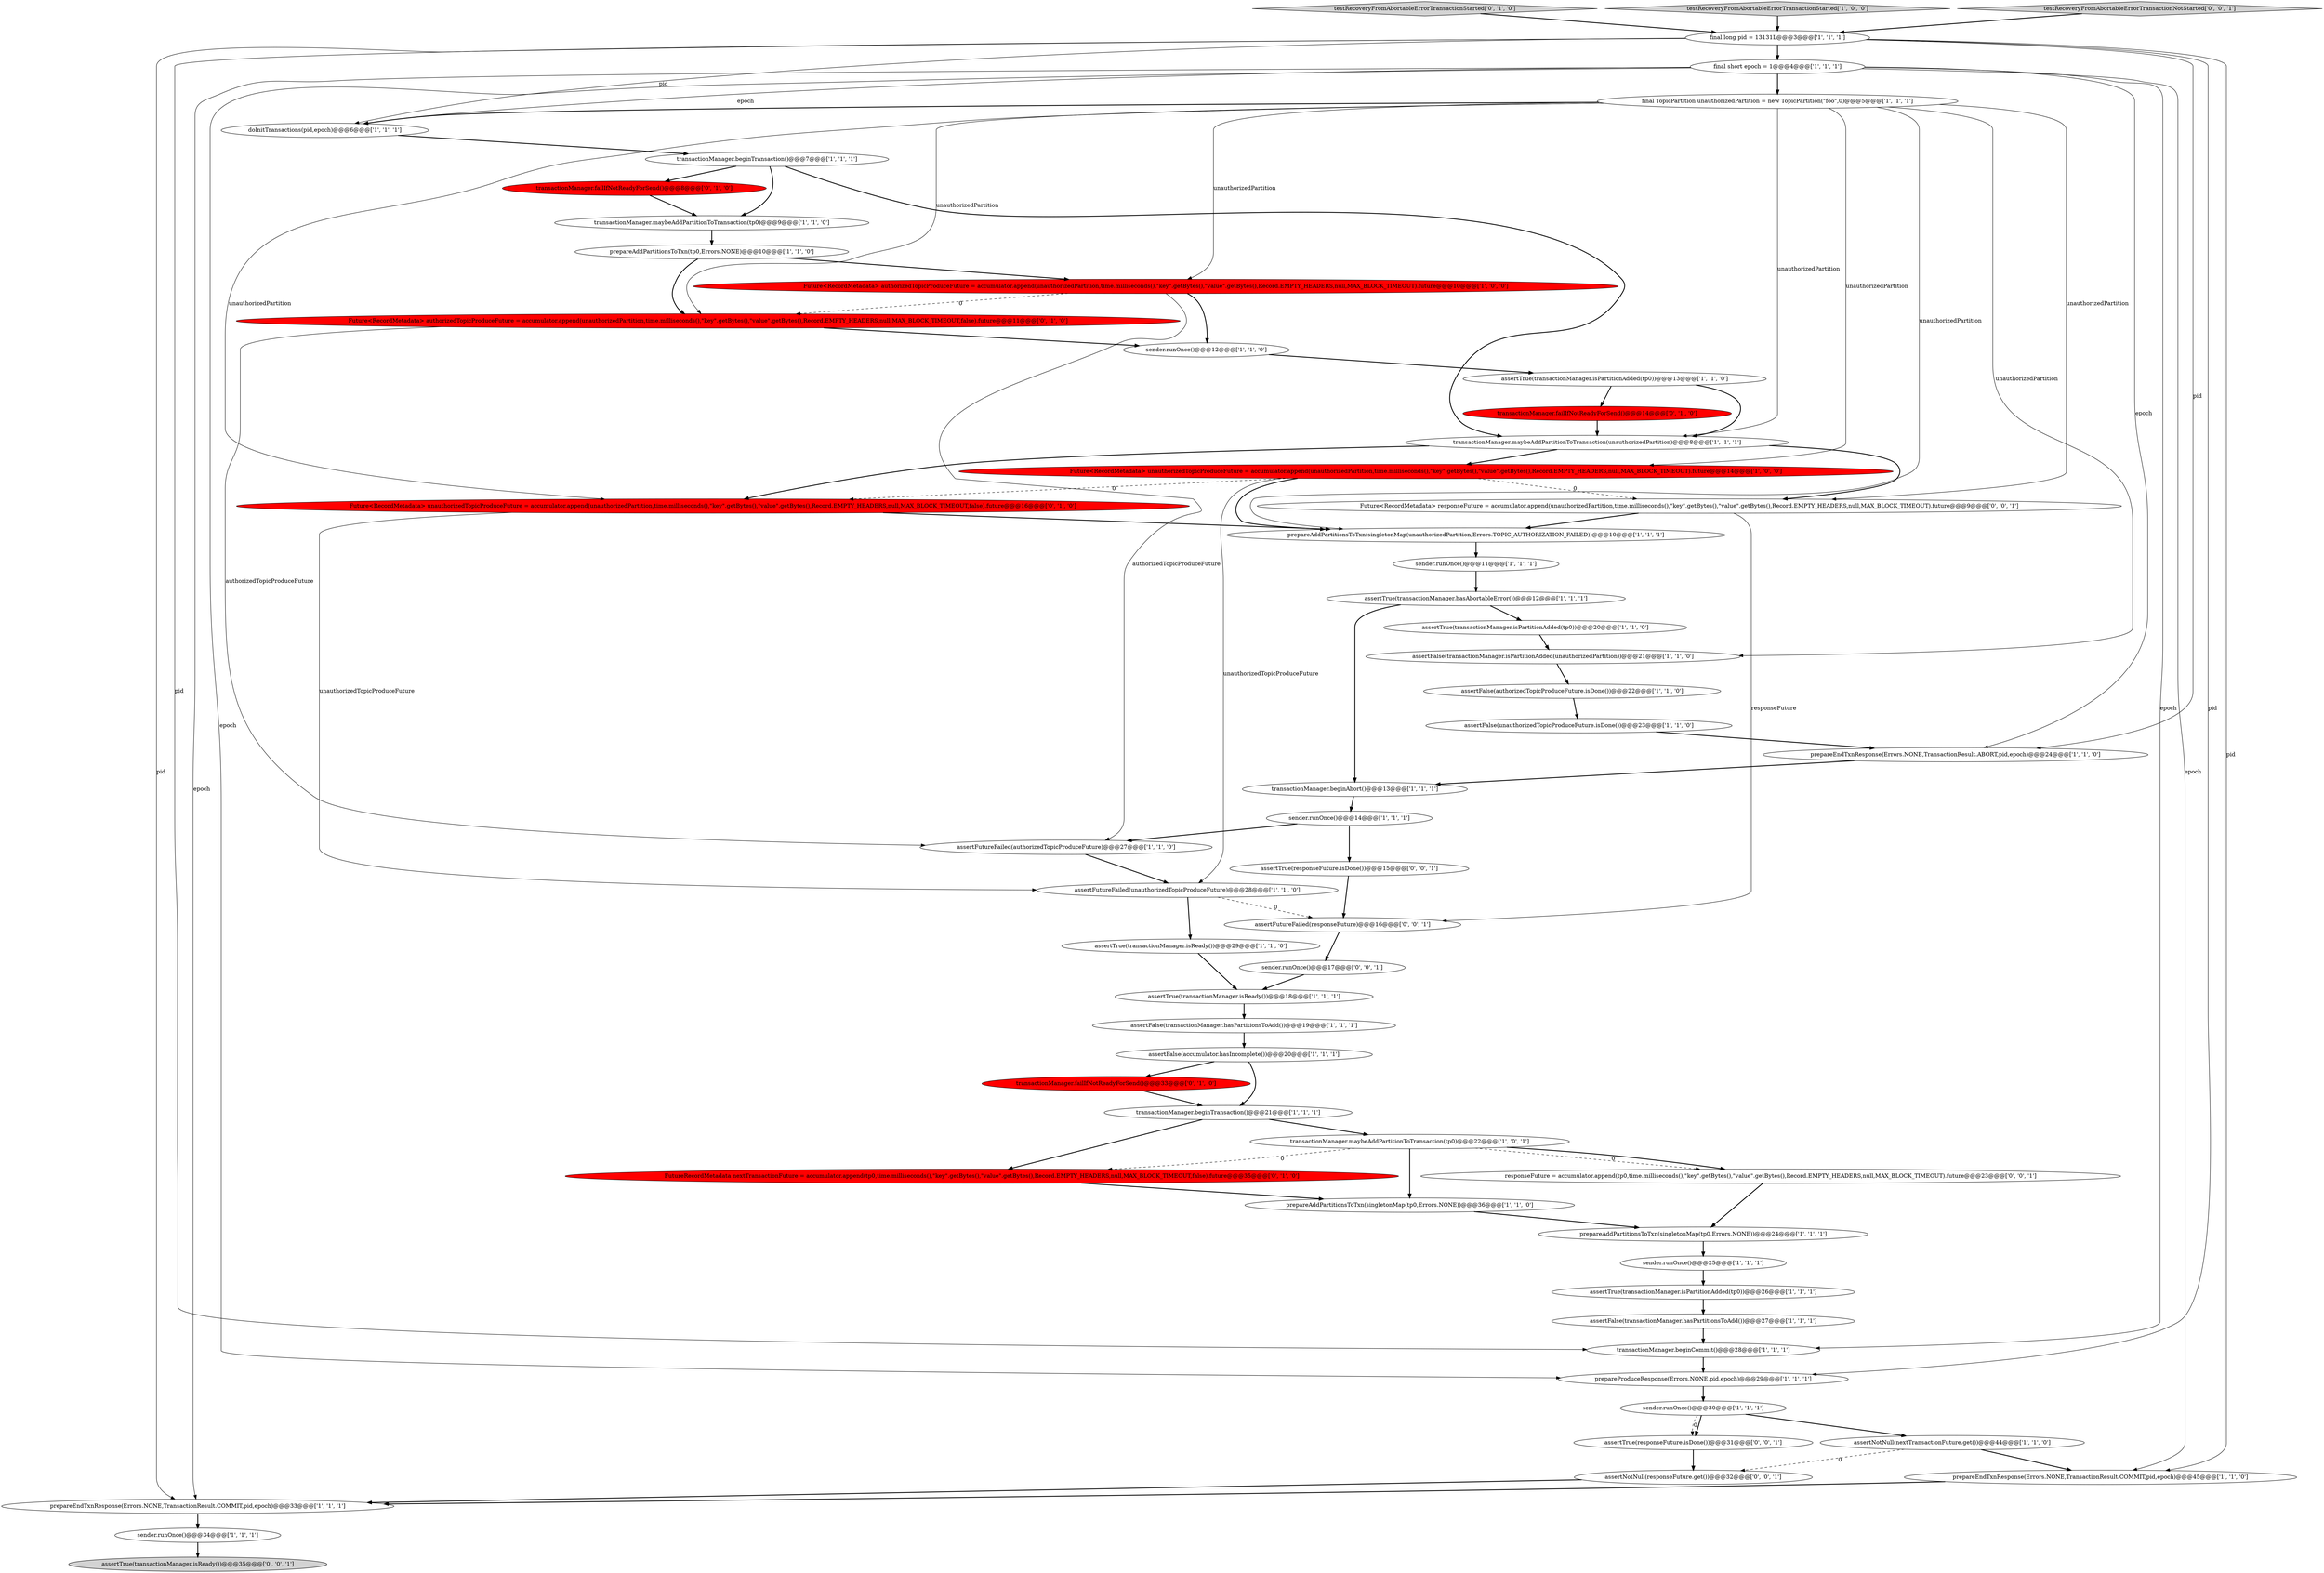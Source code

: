 digraph {
28 [style = filled, label = "Future<RecordMetadata> authorizedTopicProduceFuture = accumulator.append(unauthorizedPartition,time.milliseconds(),\"key\".getBytes(),\"value\".getBytes(),Record.EMPTY_HEADERS,null,MAX_BLOCK_TIMEOUT).future@@@10@@@['1', '0', '0']", fillcolor = red, shape = ellipse image = "AAA1AAABBB1BBB"];
51 [style = filled, label = "responseFuture = accumulator.append(tp0,time.milliseconds(),\"key\".getBytes(),\"value\".getBytes(),Record.EMPTY_HEADERS,null,MAX_BLOCK_TIMEOUT).future@@@23@@@['0', '0', '1']", fillcolor = white, shape = ellipse image = "AAA0AAABBB3BBB"];
17 [style = filled, label = "assertFalse(accumulator.hasIncomplete())@@@20@@@['1', '1', '1']", fillcolor = white, shape = ellipse image = "AAA0AAABBB1BBB"];
58 [style = filled, label = "sender.runOnce()@@@17@@@['0', '0', '1']", fillcolor = white, shape = ellipse image = "AAA0AAABBB3BBB"];
43 [style = filled, label = "testRecoveryFromAbortableErrorTransactionStarted['0', '1', '0']", fillcolor = lightgray, shape = diamond image = "AAA0AAABBB2BBB"];
41 [style = filled, label = "transactionManager.maybeAddPartitionToTransaction(tp0)@@@9@@@['1', '1', '0']", fillcolor = white, shape = ellipse image = "AAA0AAABBB1BBB"];
35 [style = filled, label = "prepareAddPartitionsToTxn(singletonMap(tp0,Errors.NONE))@@@36@@@['1', '1', '0']", fillcolor = white, shape = ellipse image = "AAA0AAABBB1BBB"];
30 [style = filled, label = "transactionManager.maybeAddPartitionToTransaction(tp0)@@@22@@@['1', '0', '1']", fillcolor = white, shape = ellipse image = "AAA0AAABBB1BBB"];
29 [style = filled, label = "sender.runOnce()@@@11@@@['1', '1', '1']", fillcolor = white, shape = ellipse image = "AAA0AAABBB1BBB"];
4 [style = filled, label = "sender.runOnce()@@@14@@@['1', '1', '1']", fillcolor = white, shape = ellipse image = "AAA0AAABBB1BBB"];
16 [style = filled, label = "sender.runOnce()@@@34@@@['1', '1', '1']", fillcolor = white, shape = ellipse image = "AAA0AAABBB1BBB"];
44 [style = filled, label = "Future<RecordMetadata> authorizedTopicProduceFuture = accumulator.append(unauthorizedPartition,time.milliseconds(),\"key\".getBytes(),\"value\".getBytes(),Record.EMPTY_HEADERS,null,MAX_BLOCK_TIMEOUT,false).future@@@11@@@['0', '1', '0']", fillcolor = red, shape = ellipse image = "AAA1AAABBB2BBB"];
7 [style = filled, label = "assertTrue(transactionManager.isReady())@@@29@@@['1', '1', '0']", fillcolor = white, shape = ellipse image = "AAA0AAABBB1BBB"];
10 [style = filled, label = "final long pid = 13131L@@@3@@@['1', '1', '1']", fillcolor = white, shape = ellipse image = "AAA0AAABBB1BBB"];
50 [style = filled, label = "assertFutureFailed(responseFuture)@@@16@@@['0', '0', '1']", fillcolor = white, shape = ellipse image = "AAA0AAABBB3BBB"];
49 [style = filled, label = "Future<RecordMetadata> unauthorizedTopicProduceFuture = accumulator.append(unauthorizedPartition,time.milliseconds(),\"key\".getBytes(),\"value\".getBytes(),Record.EMPTY_HEADERS,null,MAX_BLOCK_TIMEOUT,false).future@@@16@@@['0', '1', '0']", fillcolor = red, shape = ellipse image = "AAA1AAABBB2BBB"];
55 [style = filled, label = "assertTrue(responseFuture.isDone())@@@15@@@['0', '0', '1']", fillcolor = white, shape = ellipse image = "AAA0AAABBB3BBB"];
22 [style = filled, label = "prepareProduceResponse(Errors.NONE,pid,epoch)@@@29@@@['1', '1', '1']", fillcolor = white, shape = ellipse image = "AAA0AAABBB1BBB"];
12 [style = filled, label = "Future<RecordMetadata> unauthorizedTopicProduceFuture = accumulator.append(unauthorizedPartition,time.milliseconds(),\"key\".getBytes(),\"value\".getBytes(),Record.EMPTY_HEADERS,null,MAX_BLOCK_TIMEOUT).future@@@14@@@['1', '0', '0']", fillcolor = red, shape = ellipse image = "AAA1AAABBB1BBB"];
48 [style = filled, label = "transactionManager.failIfNotReadyForSend()@@@33@@@['0', '1', '0']", fillcolor = red, shape = ellipse image = "AAA1AAABBB2BBB"];
0 [style = filled, label = "assertTrue(transactionManager.isReady())@@@18@@@['1', '1', '1']", fillcolor = white, shape = ellipse image = "AAA0AAABBB1BBB"];
5 [style = filled, label = "sender.runOnce()@@@25@@@['1', '1', '1']", fillcolor = white, shape = ellipse image = "AAA0AAABBB1BBB"];
13 [style = filled, label = "assertFalse(transactionManager.hasPartitionsToAdd())@@@19@@@['1', '1', '1']", fillcolor = white, shape = ellipse image = "AAA0AAABBB1BBB"];
32 [style = filled, label = "prepareEndTxnResponse(Errors.NONE,TransactionResult.ABORT,pid,epoch)@@@24@@@['1', '1', '0']", fillcolor = white, shape = ellipse image = "AAA0AAABBB1BBB"];
40 [style = filled, label = "assertFalse(transactionManager.isPartitionAdded(unauthorizedPartition))@@@21@@@['1', '1', '0']", fillcolor = white, shape = ellipse image = "AAA0AAABBB1BBB"];
54 [style = filled, label = "assertTrue(transactionManager.isReady())@@@35@@@['0', '0', '1']", fillcolor = lightgray, shape = ellipse image = "AAA0AAABBB3BBB"];
6 [style = filled, label = "prepareAddPartitionsToTxn(singletonMap(unauthorizedPartition,Errors.TOPIC_AUTHORIZATION_FAILED))@@@10@@@['1', '1', '1']", fillcolor = white, shape = ellipse image = "AAA0AAABBB1BBB"];
2 [style = filled, label = "testRecoveryFromAbortableErrorTransactionStarted['1', '0', '0']", fillcolor = lightgray, shape = diamond image = "AAA0AAABBB1BBB"];
1 [style = filled, label = "prepareAddPartitionsToTxn(tp0,Errors.NONE)@@@10@@@['1', '1', '0']", fillcolor = white, shape = ellipse image = "AAA0AAABBB1BBB"];
37 [style = filled, label = "sender.runOnce()@@@12@@@['1', '1', '0']", fillcolor = white, shape = ellipse image = "AAA0AAABBB1BBB"];
15 [style = filled, label = "assertTrue(transactionManager.isPartitionAdded(tp0))@@@13@@@['1', '1', '0']", fillcolor = white, shape = ellipse image = "AAA0AAABBB1BBB"];
33 [style = filled, label = "assertTrue(transactionManager.isPartitionAdded(tp0))@@@26@@@['1', '1', '1']", fillcolor = white, shape = ellipse image = "AAA0AAABBB1BBB"];
45 [style = filled, label = "FutureRecordMetadata nextTransactionFuture = accumulator.append(tp0,time.milliseconds(),\"key\".getBytes(),\"value\".getBytes(),Record.EMPTY_HEADERS,null,MAX_BLOCK_TIMEOUT,false).future@@@35@@@['0', '1', '0']", fillcolor = red, shape = ellipse image = "AAA1AAABBB2BBB"];
19 [style = filled, label = "transactionManager.beginAbort()@@@13@@@['1', '1', '1']", fillcolor = white, shape = ellipse image = "AAA0AAABBB1BBB"];
27 [style = filled, label = "final short epoch = 1@@@4@@@['1', '1', '1']", fillcolor = white, shape = ellipse image = "AAA0AAABBB1BBB"];
47 [style = filled, label = "transactionManager.failIfNotReadyForSend()@@@14@@@['0', '1', '0']", fillcolor = red, shape = ellipse image = "AAA1AAABBB2BBB"];
52 [style = filled, label = "assertTrue(responseFuture.isDone())@@@31@@@['0', '0', '1']", fillcolor = white, shape = ellipse image = "AAA0AAABBB3BBB"];
31 [style = filled, label = "transactionManager.maybeAddPartitionToTransaction(unauthorizedPartition)@@@8@@@['1', '1', '1']", fillcolor = white, shape = ellipse image = "AAA0AAABBB1BBB"];
36 [style = filled, label = "sender.runOnce()@@@30@@@['1', '1', '1']", fillcolor = white, shape = ellipse image = "AAA0AAABBB1BBB"];
39 [style = filled, label = "assertFalse(transactionManager.hasPartitionsToAdd())@@@27@@@['1', '1', '1']", fillcolor = white, shape = ellipse image = "AAA0AAABBB1BBB"];
42 [style = filled, label = "assertNotNull(nextTransactionFuture.get())@@@44@@@['1', '1', '0']", fillcolor = white, shape = ellipse image = "AAA0AAABBB1BBB"];
25 [style = filled, label = "assertTrue(transactionManager.isPartitionAdded(tp0))@@@20@@@['1', '1', '0']", fillcolor = white, shape = ellipse image = "AAA0AAABBB1BBB"];
57 [style = filled, label = "Future<RecordMetadata> responseFuture = accumulator.append(unauthorizedPartition,time.milliseconds(),\"key\".getBytes(),\"value\".getBytes(),Record.EMPTY_HEADERS,null,MAX_BLOCK_TIMEOUT).future@@@9@@@['0', '0', '1']", fillcolor = white, shape = ellipse image = "AAA0AAABBB3BBB"];
11 [style = filled, label = "transactionManager.beginCommit()@@@28@@@['1', '1', '1']", fillcolor = white, shape = ellipse image = "AAA0AAABBB1BBB"];
21 [style = filled, label = "prepareEndTxnResponse(Errors.NONE,TransactionResult.COMMIT,pid,epoch)@@@45@@@['1', '1', '0']", fillcolor = white, shape = ellipse image = "AAA0AAABBB1BBB"];
14 [style = filled, label = "transactionManager.beginTransaction()@@@7@@@['1', '1', '1']", fillcolor = white, shape = ellipse image = "AAA0AAABBB1BBB"];
26 [style = filled, label = "transactionManager.beginTransaction()@@@21@@@['1', '1', '1']", fillcolor = white, shape = ellipse image = "AAA0AAABBB1BBB"];
38 [style = filled, label = "assertFutureFailed(authorizedTopicProduceFuture)@@@27@@@['1', '1', '0']", fillcolor = white, shape = ellipse image = "AAA0AAABBB1BBB"];
20 [style = filled, label = "assertFutureFailed(unauthorizedTopicProduceFuture)@@@28@@@['1', '1', '0']", fillcolor = white, shape = ellipse image = "AAA0AAABBB1BBB"];
46 [style = filled, label = "transactionManager.failIfNotReadyForSend()@@@8@@@['0', '1', '0']", fillcolor = red, shape = ellipse image = "AAA1AAABBB2BBB"];
23 [style = filled, label = "prepareAddPartitionsToTxn(singletonMap(tp0,Errors.NONE))@@@24@@@['1', '1', '1']", fillcolor = white, shape = ellipse image = "AAA0AAABBB1BBB"];
8 [style = filled, label = "doInitTransactions(pid,epoch)@@@6@@@['1', '1', '1']", fillcolor = white, shape = ellipse image = "AAA0AAABBB1BBB"];
53 [style = filled, label = "assertNotNull(responseFuture.get())@@@32@@@['0', '0', '1']", fillcolor = white, shape = ellipse image = "AAA0AAABBB3BBB"];
3 [style = filled, label = "final TopicPartition unauthorizedPartition = new TopicPartition(\"foo\",0)@@@5@@@['1', '1', '1']", fillcolor = white, shape = ellipse image = "AAA0AAABBB1BBB"];
9 [style = filled, label = "assertFalse(unauthorizedTopicProduceFuture.isDone())@@@23@@@['1', '1', '0']", fillcolor = white, shape = ellipse image = "AAA0AAABBB1BBB"];
56 [style = filled, label = "testRecoveryFromAbortableErrorTransactionNotStarted['0', '0', '1']", fillcolor = lightgray, shape = diamond image = "AAA0AAABBB3BBB"];
24 [style = filled, label = "assertTrue(transactionManager.hasAbortableError())@@@12@@@['1', '1', '1']", fillcolor = white, shape = ellipse image = "AAA0AAABBB1BBB"];
34 [style = filled, label = "assertFalse(authorizedTopicProduceFuture.isDone())@@@22@@@['1', '1', '0']", fillcolor = white, shape = ellipse image = "AAA0AAABBB1BBB"];
18 [style = filled, label = "prepareEndTxnResponse(Errors.NONE,TransactionResult.COMMIT,pid,epoch)@@@33@@@['1', '1', '1']", fillcolor = white, shape = ellipse image = "AAA0AAABBB1BBB"];
10->22 [style = solid, label="pid"];
34->9 [style = bold, label=""];
3->12 [style = solid, label="unauthorizedPartition"];
0->13 [style = bold, label=""];
3->44 [style = solid, label="unauthorizedPartition"];
58->0 [style = bold, label=""];
27->11 [style = solid, label="epoch"];
36->52 [style = dashed, label="0"];
37->15 [style = bold, label=""];
21->18 [style = bold, label=""];
6->29 [style = bold, label=""];
13->17 [style = bold, label=""];
1->28 [style = bold, label=""];
35->23 [style = bold, label=""];
14->46 [style = bold, label=""];
30->51 [style = dashed, label="0"];
42->21 [style = bold, label=""];
3->40 [style = solid, label="unauthorizedPartition"];
45->35 [style = bold, label=""];
3->28 [style = solid, label="unauthorizedPartition"];
25->40 [style = bold, label=""];
10->11 [style = solid, label="pid"];
28->37 [style = bold, label=""];
4->38 [style = bold, label=""];
24->19 [style = bold, label=""];
49->20 [style = solid, label="unauthorizedTopicProduceFuture"];
1->44 [style = bold, label=""];
5->33 [style = bold, label=""];
51->23 [style = bold, label=""];
9->32 [style = bold, label=""];
3->31 [style = solid, label="unauthorizedPartition"];
7->0 [style = bold, label=""];
40->34 [style = bold, label=""];
46->41 [style = bold, label=""];
12->20 [style = solid, label="unauthorizedTopicProduceFuture"];
56->10 [style = bold, label=""];
30->45 [style = dashed, label="0"];
31->57 [style = bold, label=""];
10->8 [style = solid, label="pid"];
15->31 [style = bold, label=""];
57->6 [style = bold, label=""];
43->10 [style = bold, label=""];
44->37 [style = bold, label=""];
20->7 [style = bold, label=""];
15->47 [style = bold, label=""];
57->50 [style = solid, label="responseFuture"];
36->42 [style = bold, label=""];
27->18 [style = solid, label="epoch"];
27->21 [style = solid, label="epoch"];
38->20 [style = bold, label=""];
23->5 [style = bold, label=""];
50->58 [style = bold, label=""];
36->52 [style = bold, label=""];
47->31 [style = bold, label=""];
8->14 [style = bold, label=""];
31->49 [style = bold, label=""];
27->22 [style = solid, label="epoch"];
32->19 [style = bold, label=""];
2->10 [style = bold, label=""];
27->8 [style = solid, label="epoch"];
31->12 [style = bold, label=""];
48->26 [style = bold, label=""];
16->54 [style = bold, label=""];
30->35 [style = bold, label=""];
24->25 [style = bold, label=""];
3->8 [style = bold, label=""];
14->31 [style = bold, label=""];
11->22 [style = bold, label=""];
55->50 [style = bold, label=""];
42->53 [style = dashed, label="0"];
14->41 [style = bold, label=""];
49->6 [style = bold, label=""];
28->38 [style = solid, label="authorizedTopicProduceFuture"];
18->16 [style = bold, label=""];
17->26 [style = bold, label=""];
52->53 [style = bold, label=""];
53->18 [style = bold, label=""];
10->27 [style = bold, label=""];
10->32 [style = solid, label="pid"];
27->3 [style = bold, label=""];
12->57 [style = dashed, label="0"];
10->21 [style = solid, label="pid"];
10->18 [style = solid, label="pid"];
3->57 [style = solid, label="unauthorizedPartition"];
41->1 [style = bold, label=""];
12->6 [style = bold, label=""];
39->11 [style = bold, label=""];
3->49 [style = solid, label="unauthorizedPartition"];
3->6 [style = solid, label="unauthorizedPartition"];
26->30 [style = bold, label=""];
30->51 [style = bold, label=""];
20->50 [style = dashed, label="0"];
33->39 [style = bold, label=""];
28->44 [style = dashed, label="0"];
22->36 [style = bold, label=""];
17->48 [style = bold, label=""];
26->45 [style = bold, label=""];
4->55 [style = bold, label=""];
19->4 [style = bold, label=""];
27->32 [style = solid, label="epoch"];
29->24 [style = bold, label=""];
44->38 [style = solid, label="authorizedTopicProduceFuture"];
12->49 [style = dashed, label="0"];
}
